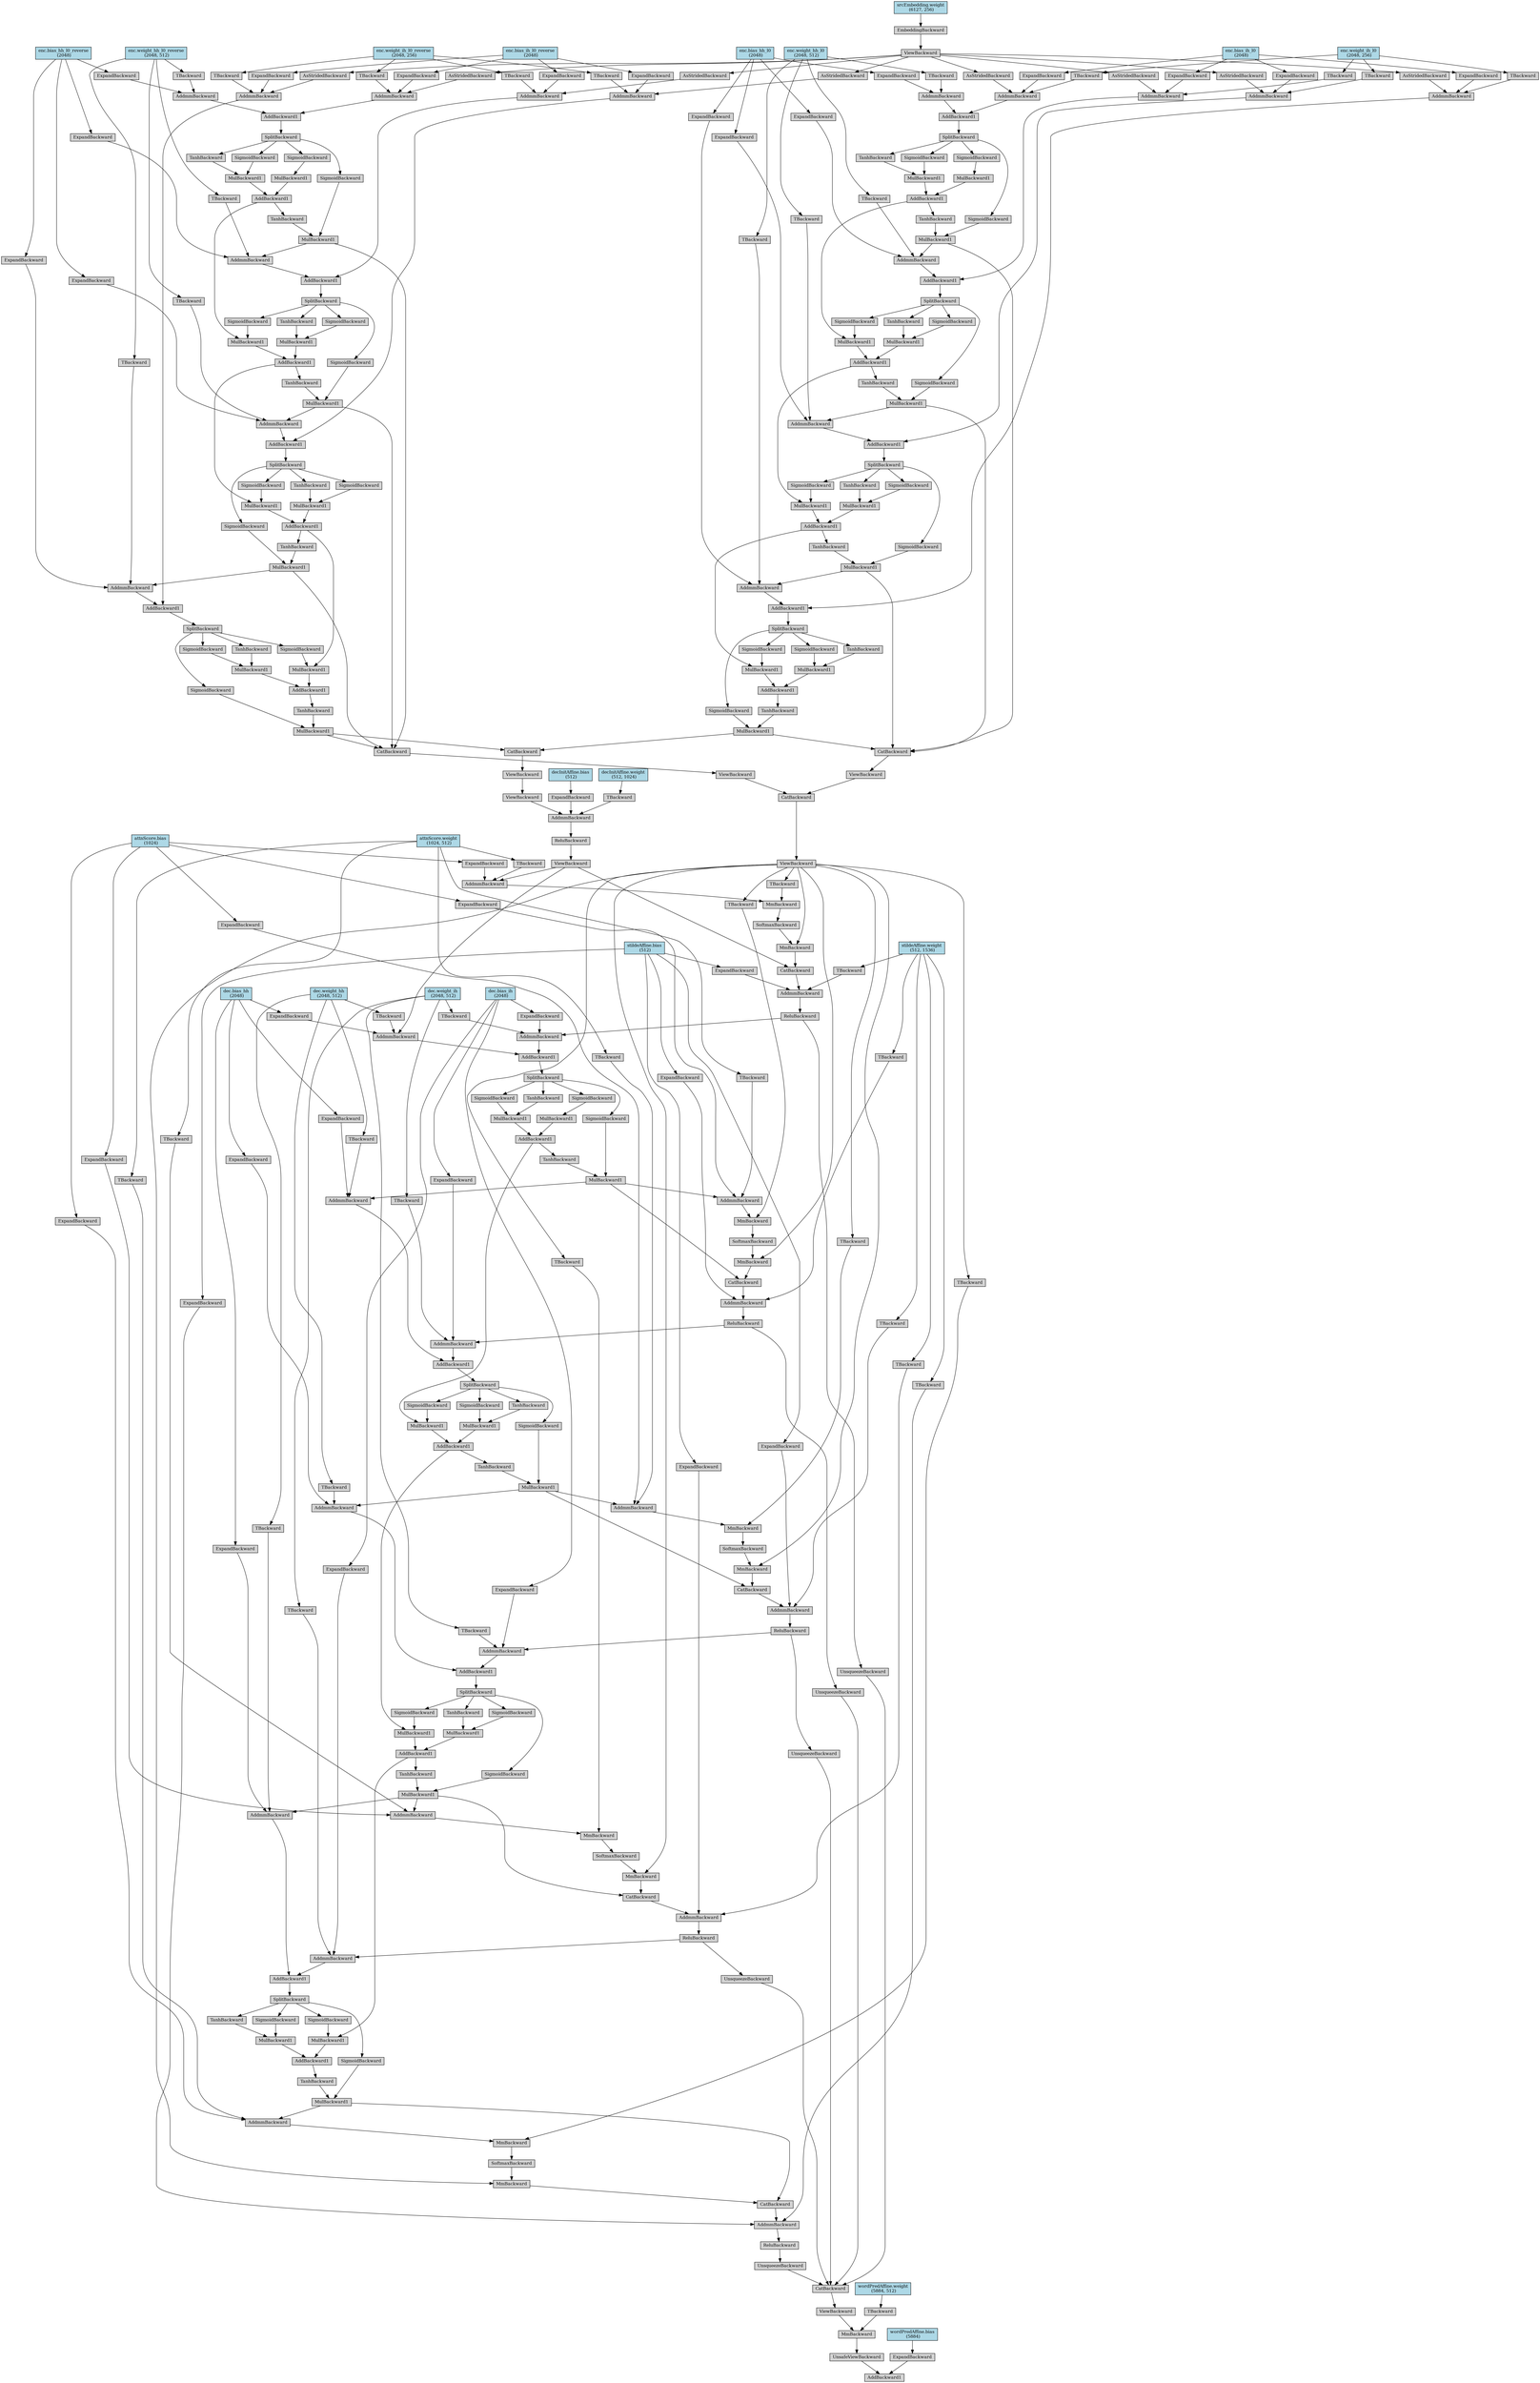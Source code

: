 digraph {
	graph [size="116.25,116.25"]
	node [align=left fontsize=12 height=0.2 ranksep=0.1 shape=box style=filled]
	2366216367128 [label=AddBackward1]
	2366220848936 -> 2366216367128
	2366220848936 [label=UnsafeViewBackward]
	2366172743664 -> 2366220848936
	2366172743664 [label=MmBackward]
	2366172745344 -> 2366172743664
	2366172745344 [label=ViewBackward]
	2366172766392 -> 2366172745344
	2366172766392 [label=CatBackward]
	2366172767512 -> 2366172766392
	2366172767512 [label=UnsqueezeBackward]
	2366220650536 -> 2366172767512
	2366220650536 [label=ReluBackward]
	2366220650760 -> 2366220650536
	2366220650760 [label=AddmmBackward]
	2366220650872 -> 2366220650760
	2366220650872 [label=ExpandBackward]
	2366220651096 -> 2366220650872
	2366220651096 [label="stildeAffine.bias
 (512)" fillcolor=lightblue]
	2366220650928 -> 2366220650760
	2366220650928 [label=CatBackward]
	2366216367688 -> 2366220650928
	2366216367688 [label=ViewBackward]
	2366216367856 -> 2366216367688
	2366216367856 [label=ReluBackward]
	2366216367968 -> 2366216367856
	2366216367968 [label=AddmmBackward]
	2366216368080 -> 2366216367968
	2366216368080 [label=ExpandBackward]
	2366171540952 -> 2366216368080
	2366171540952 [label="decInitAffine.bias
 (512)" fillcolor=lightblue]
	2366171541120 -> 2366216367968
	2366171541120 [label=ViewBackward]
	2366171540896 -> 2366171541120
	2366171540896 [label=ViewBackward]
	2366171541456 -> 2366171540896
	2366171541456 [label=CatBackward]
	2366171541176 -> 2366171541456
	2366171541176 [label=MulBackward1]
	2366165804816 -> 2366171541176
	2366165804816 [label=SigmoidBackward]
	2366166276808 -> 2366165804816
	2366166276808 [label=SplitBackward]
	2366220615808 -> 2366166276808
	2366220615808 [label=AddBackward1]
	2366220615976 -> 2366220615808
	2366220615976 [label=AddmmBackward]
	2366220616144 -> 2366220615976
	2366220616144 [label=ExpandBackward]
	2366220616368 -> 2366220616144
	2366220616368 [label="enc.bias_ih_l0
 (2048)" fillcolor=lightblue]
	2366220616200 -> 2366220615976
	2366220616200 [label=AsStridedBackward]
	2366220616424 -> 2366220616200
	2366220616424 [label=ViewBackward]
	2366220616592 -> 2366220616424
	2366220616592 [label=EmbeddingBackward]
	2366220616760 -> 2366220616592
	2366220616760 [label="srcEmbedding.weight
 (6127, 256)" fillcolor=lightblue]
	2366220616256 -> 2366220615976
	2366220616256 [label=TBackward]
	2366220616536 -> 2366220616256
	2366220616536 [label="enc.weight_ih_l0
 (2048, 256)" fillcolor=lightblue]
	2366220616032 -> 2366220615808
	2366220616032 [label=AddmmBackward]
	2366220616312 -> 2366220616032
	2366220616312 [label=ExpandBackward]
	2366220616816 -> 2366220616312
	2366220616816 [label="enc.bias_hh_l0
 (2048)" fillcolor=lightblue]
	2366220616648 -> 2366220616032
	2366220616648 [label=MulBackward1]
	2366220616928 -> 2366220616648
	2366220616928 [label=SigmoidBackward]
	2366220617208 -> 2366220616928
	2366220617208 [label=SplitBackward]
	2366220617320 -> 2366220617208
	2366220617320 [label=AddBackward1]
	2366220617432 -> 2366220617320
	2366220617432 [label=AddmmBackward]
	2366220617600 -> 2366220617432
	2366220617600 [label=ExpandBackward]
	2366220616368 -> 2366220617600
	2366220617656 -> 2366220617432
	2366220617656 [label=AsStridedBackward]
	2366220616424 -> 2366220617656
	2366220617712 -> 2366220617432
	2366220617712 [label=TBackward]
	2366220616536 -> 2366220617712
	2366220617488 -> 2366220617320
	2366220617488 [label=AddmmBackward]
	2366220617768 -> 2366220617488
	2366220617768 [label=ExpandBackward]
	2366220616816 -> 2366220617768
	2366220618048 -> 2366220617488
	2366220618048 [label=MulBackward1]
	2366220617936 -> 2366220618048
	2366220617936 [label=SigmoidBackward]
	2366220618160 -> 2366220617936
	2366220618160 [label=SplitBackward]
	2366220618272 -> 2366220618160
	2366220618272 [label=AddBackward1]
	2366220618440 -> 2366220618272
	2366220618440 [label=AddmmBackward]
	2366220618608 -> 2366220618440
	2366220618608 [label=ExpandBackward]
	2366220616368 -> 2366220618608
	2366220618664 -> 2366220618440
	2366220618664 [label=AsStridedBackward]
	2366220616424 -> 2366220618664
	2366220618720 -> 2366220618440
	2366220618720 [label=TBackward]
	2366220616536 -> 2366220618720
	2366220618496 -> 2366220618272
	2366220618496 [label=AddmmBackward]
	2366220618776 -> 2366220618496
	2366220618776 [label=ExpandBackward]
	2366220616816 -> 2366220618776
	2366220618832 -> 2366220618496
	2366220618832 [label=MulBackward1]
	2366220619056 -> 2366220618832
	2366220619056 [label=SigmoidBackward]
	2366220619224 -> 2366220619056
	2366220619224 [label=SplitBackward]
	2366220619336 -> 2366220619224
	2366220619336 [label=AddBackward1]
	2366220619504 -> 2366220619336
	2366220619504 [label=AddmmBackward]
	2366220619672 -> 2366220619504
	2366220619672 [label=ExpandBackward]
	2366220616368 -> 2366220619672
	2366220619728 -> 2366220619504
	2366220619728 [label=AsStridedBackward]
	2366220616424 -> 2366220619728
	2366220628040 -> 2366220619504
	2366220628040 [label=TBackward]
	2366220616536 -> 2366220628040
	2366220619560 -> 2366220619336
	2366220619560 [label=AddmmBackward]
	2366220628096 -> 2366220619560
	2366220628096 [label=ExpandBackward]
	2366220616816 -> 2366220628096
	2366220628152 -> 2366220619560
	2366220628152 [label=TBackward]
	2366220628320 -> 2366220628152
	2366220628320 [label="enc.weight_hh_l0
 (2048, 512)" fillcolor=lightblue]
	2366220619112 -> 2366220618832
	2366220619112 [label=TanhBackward]
	2366220619280 -> 2366220619112
	2366220619280 [label=AddBackward1]
	2366220619616 -> 2366220619280
	2366220619616 [label=MulBackward1]
	2366220628488 -> 2366220619616
	2366220628488 [label=SigmoidBackward]
	2366220619224 -> 2366220628488
	2366220628264 -> 2366220619280
	2366220628264 [label=MulBackward1]
	2366220628544 -> 2366220628264
	2366220628544 [label=SigmoidBackward]
	2366220619224 -> 2366220628544
	2366220628432 -> 2366220628264
	2366220628432 [label=TanhBackward]
	2366220619224 -> 2366220628432
	2366220618944 -> 2366220618496
	2366220618944 [label=TBackward]
	2366220628320 -> 2366220618944
	2366220617992 -> 2366220618048
	2366220617992 [label=TanhBackward]
	2366220618216 -> 2366220617992
	2366220618216 [label=AddBackward1]
	2366220618552 -> 2366220618216
	2366220618552 [label=MulBackward1]
	2366220619392 -> 2366220618552
	2366220619392 [label=SigmoidBackward]
	2366220618160 -> 2366220619392
	2366220619280 -> 2366220618552
	2366220619000 -> 2366220618216
	2366220619000 [label=MulBackward1]
	2366220628376 -> 2366220619000
	2366220628376 [label=SigmoidBackward]
	2366220618160 -> 2366220628376
	2366220628600 -> 2366220619000
	2366220628600 [label=TanhBackward]
	2366220618160 -> 2366220628600
	2366220617824 -> 2366220617488
	2366220617824 [label=TBackward]
	2366220628320 -> 2366220617824
	2366220617096 -> 2366220616648
	2366220617096 [label=TanhBackward]
	2366220617264 -> 2366220617096
	2366220617264 [label=AddBackward1]
	2366220617544 -> 2366220617264
	2366220617544 [label=MulBackward1]
	2366220618328 -> 2366220617544
	2366220618328 [label=SigmoidBackward]
	2366220617208 -> 2366220618328
	2366220618216 -> 2366220617544
	2366220617880 -> 2366220617264
	2366220617880 [label=MulBackward1]
	2366220619168 -> 2366220617880
	2366220619168 [label=SigmoidBackward]
	2366220617208 -> 2366220619168
	2366220628656 -> 2366220617880
	2366220628656 [label=TanhBackward]
	2366220617208 -> 2366220628656
	2366220616984 -> 2366220616032
	2366220616984 [label=TBackward]
	2366220628320 -> 2366220616984
	2366165805656 -> 2366171541176
	2366165805656 [label=TanhBackward]
	2366166277256 -> 2366165805656
	2366166277256 [label=AddBackward1]
	2366220616088 -> 2366166277256
	2366220616088 [label=MulBackward1]
	2366220617376 -> 2366220616088
	2366220617376 [label=SigmoidBackward]
	2366166276808 -> 2366220617376
	2366220617264 -> 2366220616088
	2366220617040 -> 2366166277256
	2366220617040 [label=MulBackward1]
	2366220618104 -> 2366220617040
	2366220618104 [label=SigmoidBackward]
	2366166276808 -> 2366220618104
	2366220628712 -> 2366220617040
	2366220628712 [label=TanhBackward]
	2366166276808 -> 2366220628712
	2366171541288 -> 2366171541456
	2366171541288 [label=MulBackward1]
	2366166276920 -> 2366171541288
	2366166276920 [label=SigmoidBackward]
	2366220628768 -> 2366166276920
	2366220628768 [label=SplitBackward]
	2366220628880 -> 2366220628768
	2366220628880 [label=AddBackward1]
	2366220628992 -> 2366220628880
	2366220628992 [label=AddmmBackward]
	2366220629160 -> 2366220628992
	2366220629160 [label=ExpandBackward]
	2366220629384 -> 2366220629160
	2366220629384 [label="enc.bias_ih_l0_reverse
 (2048)" fillcolor=lightblue]
	2366220629216 -> 2366220628992
	2366220629216 [label=AsStridedBackward]
	2366220616424 -> 2366220629216
	2366220629272 -> 2366220628992
	2366220629272 [label=TBackward]
	2366220629440 -> 2366220629272
	2366220629440 [label="enc.weight_ih_l0_reverse
 (2048, 256)" fillcolor=lightblue]
	2366220629048 -> 2366220628880
	2366220629048 [label=AddmmBackward]
	2366220629328 -> 2366220629048
	2366220629328 [label=ExpandBackward]
	2366220629552 -> 2366220629328
	2366220629552 [label="enc.bias_hh_l0_reverse
 (2048)" fillcolor=lightblue]
	2366220629496 -> 2366220629048
	2366220629496 [label=MulBackward1]
	2366220629720 -> 2366220629496
	2366220629720 [label=SigmoidBackward]
	2366220629888 -> 2366220629720
	2366220629888 [label=SplitBackward]
	2366220630000 -> 2366220629888
	2366220630000 [label=AddBackward1]
	2366220630112 -> 2366220630000
	2366220630112 [label=AddmmBackward]
	2366220630280 -> 2366220630112
	2366220630280 [label=ExpandBackward]
	2366220629384 -> 2366220630280
	2366220630336 -> 2366220630112
	2366220630336 [label=AsStridedBackward]
	2366220616424 -> 2366220630336
	2366220630392 -> 2366220630112
	2366220630392 [label=TBackward]
	2366220629440 -> 2366220630392
	2366220630168 -> 2366220630000
	2366220630168 [label=AddmmBackward]
	2366220630448 -> 2366220630168
	2366220630448 [label=ExpandBackward]
	2366220629552 -> 2366220630448
	2366220630504 -> 2366220630168
	2366220630504 [label=MulBackward1]
	2366220630672 -> 2366220630504
	2366220630672 [label=SigmoidBackward]
	2366220630840 -> 2366220630672
	2366220630840 [label=SplitBackward]
	2366220630952 -> 2366220630840
	2366220630952 [label=AddBackward1]
	2366220631064 -> 2366220630952
	2366220631064 [label=AddmmBackward]
	2366220631232 -> 2366220631064
	2366220631232 [label=ExpandBackward]
	2366220629384 -> 2366220631232
	2366220631288 -> 2366220631064
	2366220631288 [label=AsStridedBackward]
	2366220616424 -> 2366220631288
	2366220631344 -> 2366220631064
	2366220631344 [label=TBackward]
	2366220629440 -> 2366220631344
	2366220631120 -> 2366220630952
	2366220631120 [label=AddmmBackward]
	2366220631400 -> 2366220631120
	2366220631400 [label=ExpandBackward]
	2366220629552 -> 2366220631400
	2366220631456 -> 2366220631120
	2366220631456 [label=MulBackward1]
	2366220631624 -> 2366220631456
	2366220631624 [label=SigmoidBackward]
	2366220631792 -> 2366220631624
	2366220631792 [label=SplitBackward]
	2366220631904 -> 2366220631792
	2366220631904 [label=AddBackward1]
	2366220632016 -> 2366220631904
	2366220632016 [label=AddmmBackward]
	2366220648632 -> 2366220632016
	2366220648632 [label=ExpandBackward]
	2366220629384 -> 2366220648632
	2366220648688 -> 2366220632016
	2366220648688 [label=AsStridedBackward]
	2366220616424 -> 2366220648688
	2366220648744 -> 2366220632016
	2366220648744 [label=TBackward]
	2366220629440 -> 2366220648744
	2366220648520 -> 2366220631904
	2366220648520 [label=AddmmBackward]
	2366220648800 -> 2366220648520
	2366220648800 [label=ExpandBackward]
	2366220629552 -> 2366220648800
	2366220648856 -> 2366220648520
	2366220648856 [label=TBackward]
	2366220648968 -> 2366220648856
	2366220648968 [label="enc.weight_hh_l0_reverse
 (2048, 512)" fillcolor=lightblue]
	2366220631680 -> 2366220631456
	2366220631680 [label=TanhBackward]
	2366220631848 -> 2366220631680
	2366220631848 [label=AddBackward1]
	2366220648576 -> 2366220631848
	2366220648576 [label=MulBackward1]
	2366220649136 -> 2366220648576
	2366220649136 [label=SigmoidBackward]
	2366220631792 -> 2366220649136
	2366220648912 -> 2366220631848
	2366220648912 [label=MulBackward1]
	2366220649192 -> 2366220648912
	2366220649192 [label=SigmoidBackward]
	2366220631792 -> 2366220649192
	2366220649080 -> 2366220648912
	2366220649080 [label=TanhBackward]
	2366220631792 -> 2366220649080
	2366220631512 -> 2366220631120
	2366220631512 [label=TBackward]
	2366220648968 -> 2366220631512
	2366220630728 -> 2366220630504
	2366220630728 [label=TanhBackward]
	2366220630896 -> 2366220630728
	2366220630896 [label=AddBackward1]
	2366220631176 -> 2366220630896
	2366220631176 [label=MulBackward1]
	2366220631960 -> 2366220631176
	2366220631960 [label=SigmoidBackward]
	2366220630840 -> 2366220631960
	2366220631848 -> 2366220631176
	2366220631568 -> 2366220630896
	2366220631568 [label=MulBackward1]
	2366220649024 -> 2366220631568
	2366220649024 [label=SigmoidBackward]
	2366220630840 -> 2366220649024
	2366220649248 -> 2366220631568
	2366220649248 [label=TanhBackward]
	2366220630840 -> 2366220649248
	2366220630560 -> 2366220630168
	2366220630560 [label=TBackward]
	2366220648968 -> 2366220630560
	2366220629776 -> 2366220629496
	2366220629776 [label=TanhBackward]
	2366220629944 -> 2366220629776
	2366220629944 [label=AddBackward1]
	2366220630224 -> 2366220629944
	2366220630224 [label=MulBackward1]
	2366220631008 -> 2366220630224
	2366220631008 [label=SigmoidBackward]
	2366220629888 -> 2366220631008
	2366220630896 -> 2366220630224
	2366220630616 -> 2366220629944
	2366220630616 [label=MulBackward1]
	2366220631736 -> 2366220630616
	2366220631736 [label=SigmoidBackward]
	2366220629888 -> 2366220631736
	2366220649304 -> 2366220630616
	2366220649304 [label=TanhBackward]
	2366220629888 -> 2366220649304
	2366220629608 -> 2366220629048
	2366220629608 [label=TBackward]
	2366220648968 -> 2366220629608
	2366220615864 -> 2366171541288
	2366220615864 [label=TanhBackward]
	2366220628824 -> 2366220615864
	2366220628824 [label=AddBackward1]
	2366220629104 -> 2366220628824
	2366220629104 [label=MulBackward1]
	2366220630056 -> 2366220629104
	2366220630056 [label=SigmoidBackward]
	2366220628768 -> 2366220630056
	2366220629944 -> 2366220629104
	2366220629664 -> 2366220628824
	2366220629664 [label=MulBackward1]
	2366220630784 -> 2366220629664
	2366220630784 [label=SigmoidBackward]
	2366220628768 -> 2366220630784
	2366220649360 -> 2366220629664
	2366220649360 [label=TanhBackward]
	2366220628768 -> 2366220649360
	2366171541008 -> 2366216367968
	2366171541008 [label=TBackward]
	2366171541344 -> 2366171541008
	2366171541344 [label="decInitAffine.weight
 (512, 1024)" fillcolor=lightblue]
	2366220651152 -> 2366220650928
	2366220651152 [label=MmBackward]
	2366220651264 -> 2366220651152
	2366220651264 [label=SoftmaxBackward]
	2366220651432 -> 2366220651264
	2366220651432 [label=MmBackward]
	2366220651544 -> 2366220651432
	2366220651544 [label=AddmmBackward]
	2366220651712 -> 2366220651544
	2366220651712 [label=ExpandBackward]
	2366220651880 -> 2366220651712
	2366220651880 [label="attnScore.bias
 (1024)" fillcolor=lightblue]
	2366216367688 -> 2366220651544
	2366220651768 -> 2366220651544
	2366220651768 [label=TBackward]
	2366220651936 -> 2366220651768
	2366220651936 [label="attnScore.weight
 (1024, 512)" fillcolor=lightblue]
	2366220651600 -> 2366220651432
	2366220651600 [label=TBackward]
	2366220651320 -> 2366220651600
	2366220651320 [label=ViewBackward]
	2366220651992 -> 2366220651320
	2366220651992 [label=CatBackward]
	2366220652160 -> 2366220651992
	2366220652160 [label=ViewBackward]
	2366220652272 -> 2366220652160
	2366220652272 [label=CatBackward]
	2366220618832 -> 2366220652272
	2366220618048 -> 2366220652272
	2366220616648 -> 2366220652272
	2366171541176 -> 2366220652272
	2366220652048 -> 2366220651992
	2366220652048 [label=ViewBackward]
	2366220652328 -> 2366220652048
	2366220652328 [label=CatBackward]
	2366171541288 -> 2366220652328
	2366220629496 -> 2366220652328
	2366220630504 -> 2366220652328
	2366220631456 -> 2366220652328
	2366220651320 -> 2366220651152
	2366220650984 -> 2366220650760
	2366220650984 [label=TBackward]
	2366220651208 -> 2366220650984
	2366220651208 [label="stildeAffine.weight
 (512, 1536)" fillcolor=lightblue]
	2366172767568 -> 2366172766392
	2366172767568 [label=UnsqueezeBackward]
	2366220724824 -> 2366172767568
	2366220724824 [label=ReluBackward]
	2366220724992 -> 2366220724824
	2366220724992 [label=AddmmBackward]
	2366220725104 -> 2366220724992
	2366220725104 [label=ExpandBackward]
	2366220651096 -> 2366220725104
	2366220725160 -> 2366220724992
	2366220725160 [label=CatBackward]
	2366220649752 -> 2366220725160
	2366220649752 [label=MulBackward1]
	2366220649920 -> 2366220649752
	2366220649920 [label=SigmoidBackward]
	2366220650088 -> 2366220649920
	2366220650088 [label=SplitBackward]
	2366220650200 -> 2366220650088
	2366220650200 [label=AddBackward1]
	2366220650312 -> 2366220650200
	2366220650312 [label=AddmmBackward]
	2366220650480 -> 2366220650312
	2366220650480 [label=ExpandBackward]
	2366220650704 -> 2366220650480
	2366220650704 [label="dec.bias_ih
 (2048)" fillcolor=lightblue]
	2366220650536 -> 2366220650312
	2366220650592 -> 2366220650312
	2366220650592 [label=TBackward]
	2366220650816 -> 2366220650592
	2366220650816 [label="dec.weight_ih
 (2048, 512)" fillcolor=lightblue]
	2366220650368 -> 2366220650200
	2366220650368 [label=AddmmBackward]
	2366220650648 -> 2366220650368
	2366220650648 [label=ExpandBackward]
	2366220651824 -> 2366220650648
	2366220651824 [label="dec.bias_hh
 (2048)" fillcolor=lightblue]
	2366216367688 -> 2366220650368
	2366220651040 -> 2366220650368
	2366220651040 [label=TBackward]
	2366220651376 -> 2366220651040
	2366220651376 [label="dec.weight_hh
 (2048, 512)" fillcolor=lightblue]
	2366220649976 -> 2366220649752
	2366220649976 [label=TanhBackward]
	2366220650144 -> 2366220649976
	2366220650144 [label=AddBackward1]
	2366220650424 -> 2366220650144
	2366220650424 [label=MulBackward1]
	2366220652216 -> 2366220650424
	2366220652216 [label=SigmoidBackward]
	2366220650088 -> 2366220652216
	2366220651656 -> 2366220650144
	2366220651656 [label=MulBackward1]
	2366220652384 -> 2366220651656
	2366220652384 [label=SigmoidBackward]
	2366220650088 -> 2366220652384
	2366220652104 -> 2366220651656
	2366220652104 [label=TanhBackward]
	2366220650088 -> 2366220652104
	2366220725328 -> 2366220725160
	2366220725328 [label=MmBackward]
	2366220725440 -> 2366220725328
	2366220725440 [label=SoftmaxBackward]
	2366220725552 -> 2366220725440
	2366220725552 [label=MmBackward]
	2366220725664 -> 2366220725552
	2366220725664 [label=AddmmBackward]
	2366220725832 -> 2366220725664
	2366220725832 [label=ExpandBackward]
	2366220651880 -> 2366220725832
	2366220649752 -> 2366220725664
	2366220725888 -> 2366220725664
	2366220725888 [label=TBackward]
	2366220651936 -> 2366220725888
	2366220725720 -> 2366220725552
	2366220725720 [label=TBackward]
	2366220651320 -> 2366220725720
	2366220651320 -> 2366220725328
	2366220725216 -> 2366220724992
	2366220725216 [label=TBackward]
	2366220651208 -> 2366220725216
	2366172767624 -> 2366172766392
	2366172767624 [label=UnsqueezeBackward]
	2366220758656 -> 2366172767624
	2366220758656 [label=ReluBackward]
	2366220758824 -> 2366220758656
	2366220758824 [label=AddmmBackward]
	2366220758936 -> 2366220758824
	2366220758936 [label=ExpandBackward]
	2366220651096 -> 2366220758936
	2366220758992 -> 2366220758824
	2366220758992 [label=CatBackward]
	2366220722976 -> 2366220758992
	2366220722976 [label=MulBackward1]
	2366220724208 -> 2366220722976
	2366220724208 [label=SigmoidBackward]
	2366220724376 -> 2366220724208
	2366220724376 [label=SplitBackward]
	2366220724488 -> 2366220724376
	2366220724488 [label=AddBackward1]
	2366220724600 -> 2366220724488
	2366220724600 [label=AddmmBackward]
	2366220724768 -> 2366220724600
	2366220724768 [label=ExpandBackward]
	2366220650704 -> 2366220724768
	2366220724824 -> 2366220724600
	2366220724880 -> 2366220724600
	2366220724880 [label=TBackward]
	2366220650816 -> 2366220724880
	2366220724656 -> 2366220724488
	2366220724656 [label=AddmmBackward]
	2366220724936 -> 2366220724656
	2366220724936 [label=ExpandBackward]
	2366220651824 -> 2366220724936
	2366220649752 -> 2366220724656
	2366220725048 -> 2366220724656
	2366220725048 [label=TBackward]
	2366220651376 -> 2366220725048
	2366220724264 -> 2366220722976
	2366220724264 [label=TanhBackward]
	2366220724432 -> 2366220724264
	2366220724432 [label=AddBackward1]
	2366220724712 -> 2366220724432
	2366220724712 [label=MulBackward1]
	2366220725496 -> 2366220724712
	2366220725496 [label=SigmoidBackward]
	2366220724376 -> 2366220725496
	2366220650144 -> 2366220724712
	2366220725272 -> 2366220724432
	2366220725272 [label=MulBackward1]
	2366220725608 -> 2366220725272
	2366220725608 [label=SigmoidBackward]
	2366220724376 -> 2366220725608
	2366220725776 -> 2366220725272
	2366220725776 [label=TanhBackward]
	2366220724376 -> 2366220725776
	2366220804280 -> 2366220758992
	2366220804280 [label=MmBackward]
	2366220804392 -> 2366220804280
	2366220804392 [label=SoftmaxBackward]
	2366220804504 -> 2366220804392
	2366220804504 [label=MmBackward]
	2366220804616 -> 2366220804504
	2366220804616 [label=AddmmBackward]
	2366220804784 -> 2366220804616
	2366220804784 [label=ExpandBackward]
	2366220651880 -> 2366220804784
	2366220722976 -> 2366220804616
	2366220804840 -> 2366220804616
	2366220804840 [label=TBackward]
	2366220651936 -> 2366220804840
	2366220804672 -> 2366220804504
	2366220804672 [label=TBackward]
	2366220651320 -> 2366220804672
	2366220651320 -> 2366220804280
	2366220804168 -> 2366220758824
	2366220804168 [label=TBackward]
	2366220651208 -> 2366220804168
	2366172767680 -> 2366172766392
	2366172767680 [label=UnsqueezeBackward]
	2366220845184 -> 2366172767680
	2366220845184 [label=ReluBackward]
	2366220845352 -> 2366220845184
	2366220845352 [label=AddmmBackward]
	2366220845464 -> 2366220845352
	2366220845464 [label=ExpandBackward]
	2366220651096 -> 2366220845464
	2366220845520 -> 2366220845352
	2366220845520 [label=CatBackward]
	2366220756808 -> 2366220845520
	2366220756808 [label=MulBackward1]
	2366220758040 -> 2366220756808
	2366220758040 [label=SigmoidBackward]
	2366220758208 -> 2366220758040
	2366220758208 [label=SplitBackward]
	2366220758320 -> 2366220758208
	2366220758320 [label=AddBackward1]
	2366220758432 -> 2366220758320
	2366220758432 [label=AddmmBackward]
	2366220758600 -> 2366220758432
	2366220758600 [label=ExpandBackward]
	2366220650704 -> 2366220758600
	2366220758656 -> 2366220758432
	2366220758712 -> 2366220758432
	2366220758712 [label=TBackward]
	2366220650816 -> 2366220758712
	2366220758488 -> 2366220758320
	2366220758488 [label=AddmmBackward]
	2366220758768 -> 2366220758488
	2366220758768 [label=ExpandBackward]
	2366220651824 -> 2366220758768
	2366220722976 -> 2366220758488
	2366220758880 -> 2366220758488
	2366220758880 [label=TBackward]
	2366220651376 -> 2366220758880
	2366220758096 -> 2366220756808
	2366220758096 [label=TanhBackward]
	2366220758264 -> 2366220758096
	2366220758264 [label=AddBackward1]
	2366220758544 -> 2366220758264
	2366220758544 [label=MulBackward1]
	2366220804448 -> 2366220758544
	2366220804448 [label=SigmoidBackward]
	2366220758208 -> 2366220804448
	2366220724432 -> 2366220758544
	2366220804224 -> 2366220758264
	2366220804224 [label=MulBackward1]
	2366220804560 -> 2366220804224
	2366220804560 [label=SigmoidBackward]
	2366220758208 -> 2366220804560
	2366220804728 -> 2366220804224
	2366220804728 [label=TanhBackward]
	2366220758208 -> 2366220804728
	2366220845688 -> 2366220845520
	2366220845688 [label=MmBackward]
	2366220845800 -> 2366220845688
	2366220845800 [label=SoftmaxBackward]
	2366220845912 -> 2366220845800
	2366220845912 [label=MmBackward]
	2366220846024 -> 2366220845912
	2366220846024 [label=AddmmBackward]
	2366220846192 -> 2366220846024
	2366220846192 [label=ExpandBackward]
	2366220651880 -> 2366220846192
	2366220756808 -> 2366220846024
	2366220846248 -> 2366220846024
	2366220846248 [label=TBackward]
	2366220651936 -> 2366220846248
	2366220846080 -> 2366220845912
	2366220846080 [label=TBackward]
	2366220651320 -> 2366220846080
	2366220651320 -> 2366220845688
	2366220845576 -> 2366220845352
	2366220845576 [label=TBackward]
	2366220651208 -> 2366220845576
	2366172767736 -> 2366172766392
	2366172767736 [label=UnsqueezeBackward]
	2366172767848 -> 2366172767736
	2366172767848 [label=ReluBackward]
	2366172767960 -> 2366172767848
	2366172767960 [label=AddmmBackward]
	2366172768128 -> 2366172767960
	2366172768128 [label=ExpandBackward]
	2366220651096 -> 2366172768128
	2366172768184 -> 2366172767960
	2366172768184 [label=CatBackward]
	2366220806408 -> 2366172768184
	2366220806408 [label=MulBackward1]
	2366220807584 -> 2366220806408
	2366220807584 [label=SigmoidBackward]
	2366220807808 -> 2366220807584
	2366220807808 [label=SplitBackward]
	2366220807920 -> 2366220807808
	2366220807920 [label=AddBackward1]
	2366220808032 -> 2366220807920
	2366220808032 [label=AddmmBackward]
	2366220845128 -> 2366220808032
	2366220845128 [label=ExpandBackward]
	2366220650704 -> 2366220845128
	2366220845184 -> 2366220808032
	2366220845240 -> 2366220808032
	2366220845240 [label=TBackward]
	2366220650816 -> 2366220845240
	2366220808088 -> 2366220807920
	2366220808088 [label=AddmmBackward]
	2366220845296 -> 2366220808088
	2366220845296 [label=ExpandBackward]
	2366220651824 -> 2366220845296
	2366220756808 -> 2366220808088
	2366220845408 -> 2366220808088
	2366220845408 [label=TBackward]
	2366220651376 -> 2366220845408
	2366220807640 -> 2366220806408
	2366220807640 [label=TanhBackward]
	2366220807864 -> 2366220807640
	2366220807864 [label=AddBackward1]
	2366220808144 -> 2366220807864
	2366220808144 [label=MulBackward1]
	2366220845856 -> 2366220808144
	2366220845856 [label=SigmoidBackward]
	2366220807808 -> 2366220845856
	2366220758264 -> 2366220808144
	2366220845632 -> 2366220807864
	2366220845632 [label=MulBackward1]
	2366220845968 -> 2366220845632
	2366220845968 [label=SigmoidBackward]
	2366220807808 -> 2366220845968
	2366220846136 -> 2366220845632
	2366220846136 [label=TanhBackward]
	2366220807808 -> 2366220846136
	2366172768352 -> 2366172768184
	2366172768352 [label=MmBackward]
	2366172768520 -> 2366172768352
	2366172768520 [label=SoftmaxBackward]
	2366172768408 -> 2366172768520
	2366172768408 [label=MmBackward]
	2366172768632 -> 2366172768408
	2366172768632 [label=AddmmBackward]
	2366172768744 -> 2366172768632
	2366172768744 [label=ExpandBackward]
	2366220651880 -> 2366172768744
	2366220806408 -> 2366172768632
	2366172768800 -> 2366172768632
	2366172768800 [label=TBackward]
	2366220651936 -> 2366172768800
	2366172768688 -> 2366172768408
	2366172768688 [label=TBackward]
	2366220651320 -> 2366172768688
	2366220651320 -> 2366172768352
	2366172768072 -> 2366172767960
	2366172768072 [label=TBackward]
	2366220651208 -> 2366172768072
	2366172745456 -> 2366172743664
	2366172745456 [label=TBackward]
	2366172767120 -> 2366172745456
	2366172767120 [label="wordPredAffine.weight
 (5884, 512)" fillcolor=lightblue]
	2366172732048 -> 2366216367128
	2366172732048 [label=ExpandBackward]
	2366172744056 -> 2366172732048
	2366172744056 [label="wordPredAffine.bias
 (5884)" fillcolor=lightblue]
}